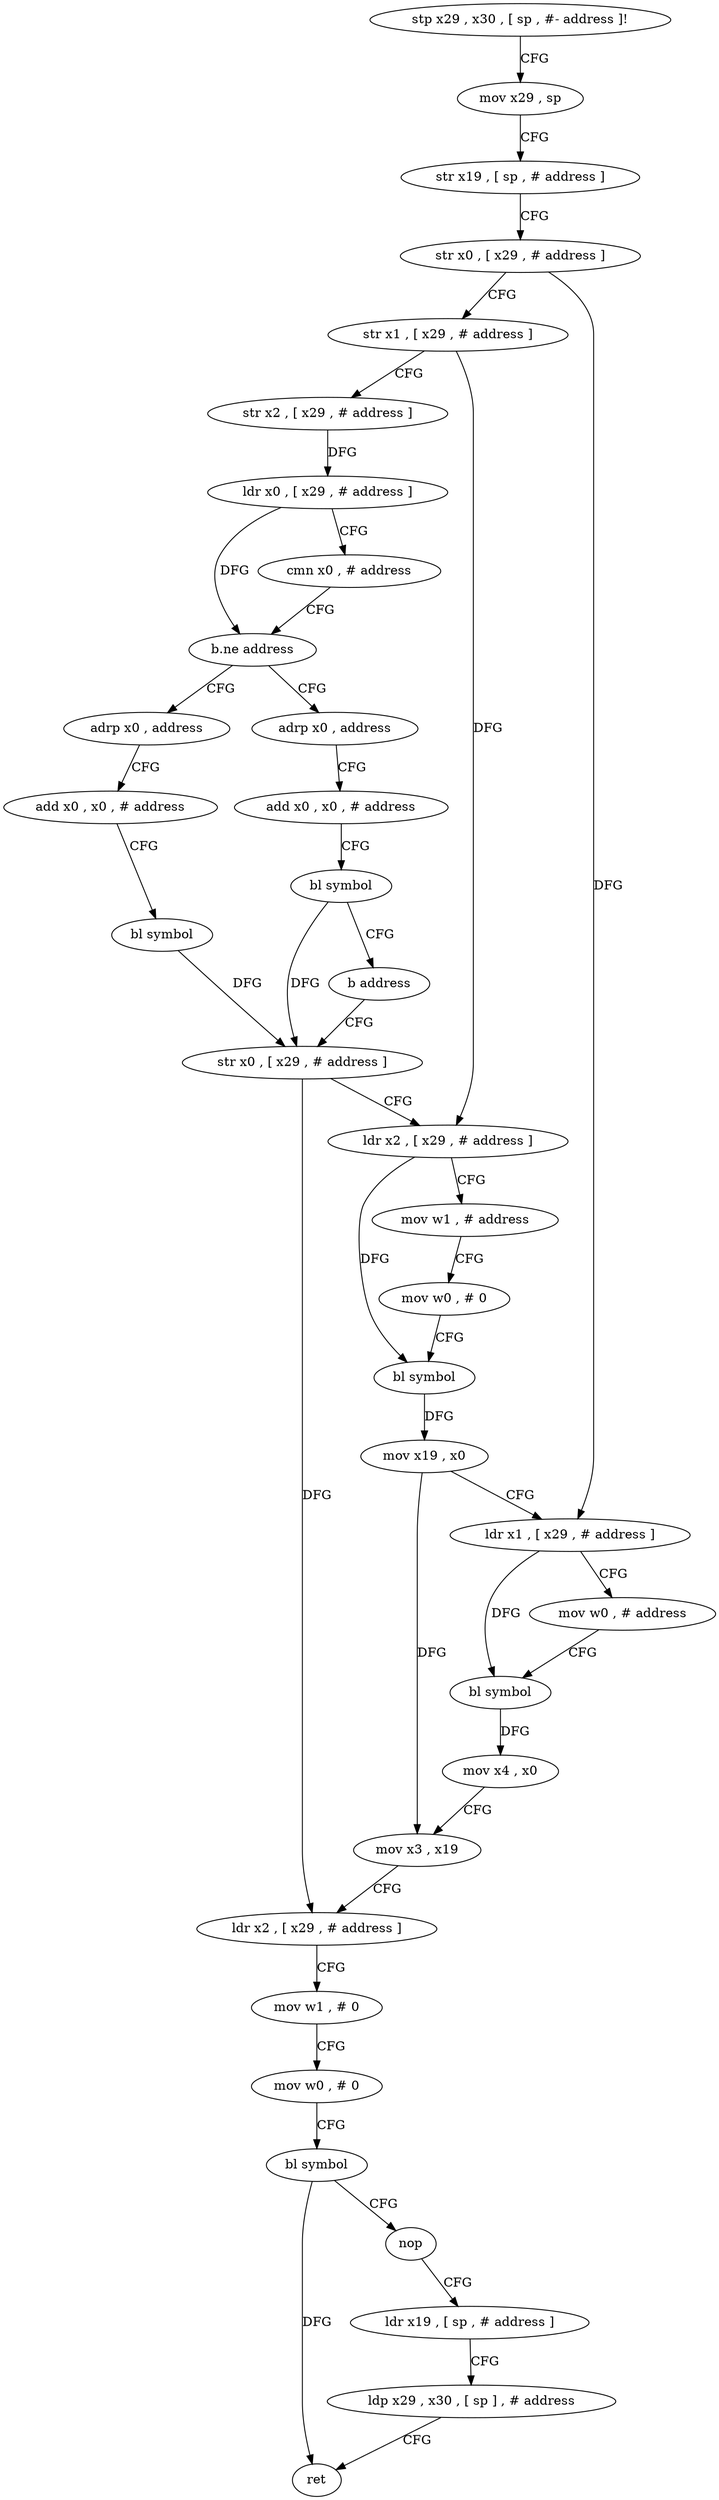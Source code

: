 digraph "func" {
"4518520" [label = "stp x29 , x30 , [ sp , #- address ]!" ]
"4518524" [label = "mov x29 , sp" ]
"4518528" [label = "str x19 , [ sp , # address ]" ]
"4518532" [label = "str x0 , [ x29 , # address ]" ]
"4518536" [label = "str x1 , [ x29 , # address ]" ]
"4518540" [label = "str x2 , [ x29 , # address ]" ]
"4518544" [label = "ldr x0 , [ x29 , # address ]" ]
"4518548" [label = "cmn x0 , # address" ]
"4518552" [label = "b.ne address" ]
"4518572" [label = "adrp x0 , address" ]
"4518556" [label = "adrp x0 , address" ]
"4518576" [label = "add x0 , x0 , # address" ]
"4518580" [label = "bl symbol" ]
"4518584" [label = "str x0 , [ x29 , # address ]" ]
"4518560" [label = "add x0 , x0 , # address" ]
"4518564" [label = "bl symbol" ]
"4518568" [label = "b address" ]
"4518588" [label = "ldr x2 , [ x29 , # address ]" ]
"4518592" [label = "mov w1 , # address" ]
"4518596" [label = "mov w0 , # 0" ]
"4518600" [label = "bl symbol" ]
"4518604" [label = "mov x19 , x0" ]
"4518608" [label = "ldr x1 , [ x29 , # address ]" ]
"4518612" [label = "mov w0 , # address" ]
"4518616" [label = "bl symbol" ]
"4518620" [label = "mov x4 , x0" ]
"4518624" [label = "mov x3 , x19" ]
"4518628" [label = "ldr x2 , [ x29 , # address ]" ]
"4518632" [label = "mov w1 , # 0" ]
"4518636" [label = "mov w0 , # 0" ]
"4518640" [label = "bl symbol" ]
"4518644" [label = "nop" ]
"4518648" [label = "ldr x19 , [ sp , # address ]" ]
"4518652" [label = "ldp x29 , x30 , [ sp ] , # address" ]
"4518656" [label = "ret" ]
"4518520" -> "4518524" [ label = "CFG" ]
"4518524" -> "4518528" [ label = "CFG" ]
"4518528" -> "4518532" [ label = "CFG" ]
"4518532" -> "4518536" [ label = "CFG" ]
"4518532" -> "4518608" [ label = "DFG" ]
"4518536" -> "4518540" [ label = "CFG" ]
"4518536" -> "4518588" [ label = "DFG" ]
"4518540" -> "4518544" [ label = "DFG" ]
"4518544" -> "4518548" [ label = "CFG" ]
"4518544" -> "4518552" [ label = "DFG" ]
"4518548" -> "4518552" [ label = "CFG" ]
"4518552" -> "4518572" [ label = "CFG" ]
"4518552" -> "4518556" [ label = "CFG" ]
"4518572" -> "4518576" [ label = "CFG" ]
"4518556" -> "4518560" [ label = "CFG" ]
"4518576" -> "4518580" [ label = "CFG" ]
"4518580" -> "4518584" [ label = "DFG" ]
"4518584" -> "4518588" [ label = "CFG" ]
"4518584" -> "4518628" [ label = "DFG" ]
"4518560" -> "4518564" [ label = "CFG" ]
"4518564" -> "4518568" [ label = "CFG" ]
"4518564" -> "4518584" [ label = "DFG" ]
"4518568" -> "4518584" [ label = "CFG" ]
"4518588" -> "4518592" [ label = "CFG" ]
"4518588" -> "4518600" [ label = "DFG" ]
"4518592" -> "4518596" [ label = "CFG" ]
"4518596" -> "4518600" [ label = "CFG" ]
"4518600" -> "4518604" [ label = "DFG" ]
"4518604" -> "4518608" [ label = "CFG" ]
"4518604" -> "4518624" [ label = "DFG" ]
"4518608" -> "4518612" [ label = "CFG" ]
"4518608" -> "4518616" [ label = "DFG" ]
"4518612" -> "4518616" [ label = "CFG" ]
"4518616" -> "4518620" [ label = "DFG" ]
"4518620" -> "4518624" [ label = "CFG" ]
"4518624" -> "4518628" [ label = "CFG" ]
"4518628" -> "4518632" [ label = "CFG" ]
"4518632" -> "4518636" [ label = "CFG" ]
"4518636" -> "4518640" [ label = "CFG" ]
"4518640" -> "4518644" [ label = "CFG" ]
"4518640" -> "4518656" [ label = "DFG" ]
"4518644" -> "4518648" [ label = "CFG" ]
"4518648" -> "4518652" [ label = "CFG" ]
"4518652" -> "4518656" [ label = "CFG" ]
}

